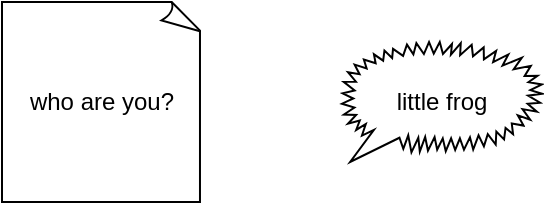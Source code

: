 <mxfile version="16.6.4" type="github">
  <diagram id="_1l478EHCFWLf8KrXz63" name="Page-1">
    <mxGraphModel dx="946" dy="614" grid="1" gridSize="10" guides="1" tooltips="1" connect="1" arrows="1" fold="1" page="1" pageScale="1" pageWidth="827" pageHeight="1169" math="0" shadow="0">
      <root>
        <mxCell id="0" />
        <mxCell id="1" parent="0" />
        <mxCell id="NFKryQmDKCjB0EHbck2O-1" value="who are you?" style="whiteSpace=wrap;html=1;shape=mxgraph.basic.document" vertex="1" parent="1">
          <mxGeometry x="300" y="110" width="100" height="100" as="geometry" />
        </mxCell>
        <mxCell id="NFKryQmDKCjB0EHbck2O-2" value="little frog" style="whiteSpace=wrap;html=1;shape=mxgraph.basic.loud_callout" vertex="1" parent="1">
          <mxGeometry x="470" y="130" width="100" height="60" as="geometry" />
        </mxCell>
      </root>
    </mxGraphModel>
  </diagram>
</mxfile>
